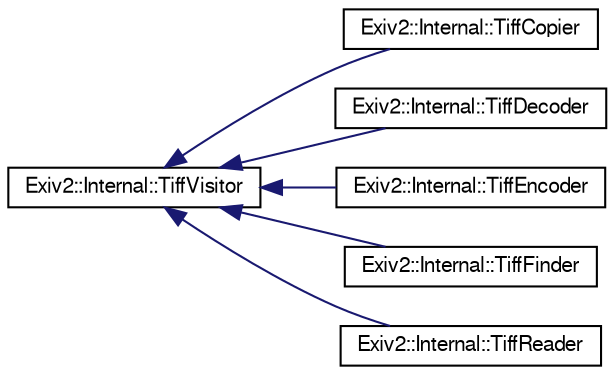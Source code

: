 digraph "Graphical Class Hierarchy"
{
  edge [fontname="FreeSans",fontsize="10",labelfontname="FreeSans",labelfontsize="10"];
  node [fontname="FreeSans",fontsize="10",shape=record];
  rankdir="LR";
  Node1 [label="Exiv2::Internal::TiffVisitor",height=0.2,width=0.4,color="black", fillcolor="white", style="filled",URL="$classExiv2_1_1Internal_1_1TiffVisitor.html",tooltip="Abstract base class defining the interface for TIFF composite vistors (Visitor pattern) ..."];
  Node1 -> Node2 [dir="back",color="midnightblue",fontsize="10",style="solid",fontname="FreeSans"];
  Node2 [label="Exiv2::Internal::TiffCopier",height=0.2,width=0.4,color="black", fillcolor="white", style="filled",URL="$classExiv2_1_1Internal_1_1TiffCopier.html",tooltip="Copy all image tags from the source tree (the tree that is traversed) to a target tree..."];
  Node1 -> Node3 [dir="back",color="midnightblue",fontsize="10",style="solid",fontname="FreeSans"];
  Node3 [label="Exiv2::Internal::TiffDecoder",height=0.2,width=0.4,color="black", fillcolor="white", style="filled",URL="$classExiv2_1_1Internal_1_1TiffDecoder.html",tooltip="TIFF composite visitor to decode metadata from the TIFF tree and add it to an Image, which is supplied in the constructor (Visitor pattern). Used by TiffParser to decode the metadata from a TIFF composite. "];
  Node1 -> Node4 [dir="back",color="midnightblue",fontsize="10",style="solid",fontname="FreeSans"];
  Node4 [label="Exiv2::Internal::TiffEncoder",height=0.2,width=0.4,color="black", fillcolor="white", style="filled",URL="$classExiv2_1_1Internal_1_1TiffEncoder.html",tooltip="TIFF composite visitor to encode metadata from an image to the TIFF tree. The metadata containers and..."];
  Node1 -> Node5 [dir="back",color="midnightblue",fontsize="10",style="solid",fontname="FreeSans"];
  Node5 [label="Exiv2::Internal::TiffFinder",height=0.2,width=0.4,color="black", fillcolor="white", style="filled",URL="$classExiv2_1_1Internal_1_1TiffFinder.html",tooltip="Search the composite for a component with tag and group. Return a pointer to the component or 0..."];
  Node1 -> Node6 [dir="back",color="midnightblue",fontsize="10",style="solid",fontname="FreeSans"];
  Node6 [label="Exiv2::Internal::TiffReader",height=0.2,width=0.4,color="black", fillcolor="white", style="filled",URL="$classExiv2_1_1Internal_1_1TiffReader.html",tooltip="TIFF composite visitor to read the TIFF structure from a block of memory and build the composite from..."];
}
